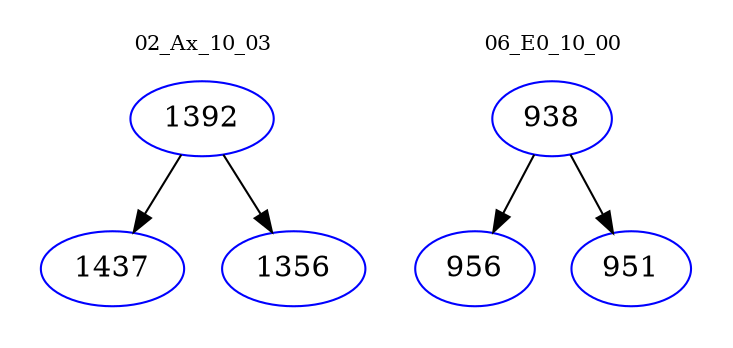 digraph{
subgraph cluster_0 {
color = white
label = "02_Ax_10_03";
fontsize=10;
T0_1392 [label="1392", color="blue"]
T0_1392 -> T0_1437 [color="black"]
T0_1437 [label="1437", color="blue"]
T0_1392 -> T0_1356 [color="black"]
T0_1356 [label="1356", color="blue"]
}
subgraph cluster_1 {
color = white
label = "06_E0_10_00";
fontsize=10;
T1_938 [label="938", color="blue"]
T1_938 -> T1_956 [color="black"]
T1_956 [label="956", color="blue"]
T1_938 -> T1_951 [color="black"]
T1_951 [label="951", color="blue"]
}
}
